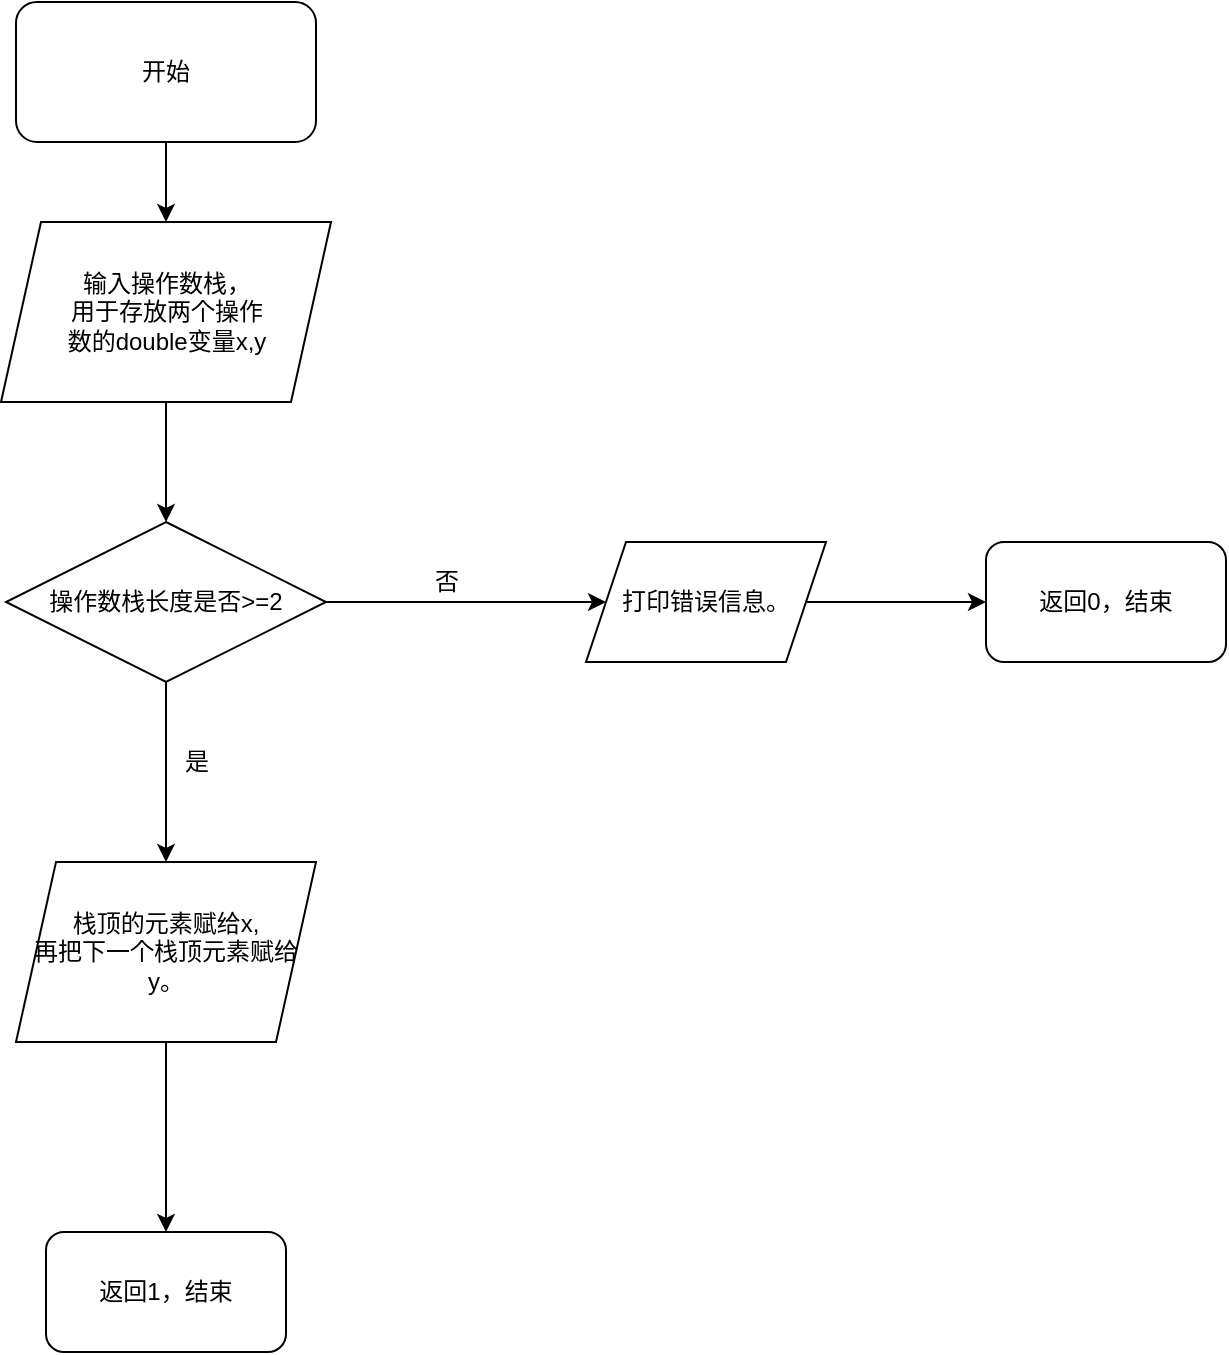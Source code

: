 <mxfile version="13.9.9" type="device"><diagram id="C5RBs43oDa-KdzZeNtuy" name="Page-1"><mxGraphModel dx="1024" dy="592" grid="1" gridSize="10" guides="1" tooltips="1" connect="1" arrows="1" fold="1" page="1" pageScale="1" pageWidth="827" pageHeight="1169" math="0" shadow="0"><root><mxCell id="WIyWlLk6GJQsqaUBKTNV-0"/><mxCell id="WIyWlLk6GJQsqaUBKTNV-1" parent="WIyWlLk6GJQsqaUBKTNV-0"/><mxCell id="PXSxLMAcbSsa4Qqu0O6r-5" value="" style="edgeStyle=orthogonalEdgeStyle;rounded=0;orthogonalLoop=1;jettySize=auto;html=1;" edge="1" parent="WIyWlLk6GJQsqaUBKTNV-1" source="WIyWlLk6GJQsqaUBKTNV-3" target="PXSxLMAcbSsa4Qqu0O6r-1"><mxGeometry relative="1" as="geometry"/></mxCell><mxCell id="WIyWlLk6GJQsqaUBKTNV-3" value="开始" style="whiteSpace=wrap;html=1;fontSize=12;glass=0;strokeWidth=1;shadow=0;rounded=1;" parent="WIyWlLk6GJQsqaUBKTNV-1" vertex="1"><mxGeometry x="145" y="30" width="150" height="70" as="geometry"/></mxCell><mxCell id="PXSxLMAcbSsa4Qqu0O6r-4" value="" style="edgeStyle=orthogonalEdgeStyle;rounded=0;orthogonalLoop=1;jettySize=auto;html=1;" edge="1" parent="WIyWlLk6GJQsqaUBKTNV-1" source="PXSxLMAcbSsa4Qqu0O6r-1" target="PXSxLMAcbSsa4Qqu0O6r-2"><mxGeometry relative="1" as="geometry"/></mxCell><mxCell id="PXSxLMAcbSsa4Qqu0O6r-1" value="输入操作数栈，&lt;br&gt;用于存放两个操作&lt;br&gt;数的double变量x,y" style="shape=parallelogram;perimeter=parallelogramPerimeter;whiteSpace=wrap;html=1;fixedSize=1;rounded=0;" vertex="1" parent="WIyWlLk6GJQsqaUBKTNV-1"><mxGeometry x="137.5" y="140" width="165" height="90" as="geometry"/></mxCell><mxCell id="PXSxLMAcbSsa4Qqu0O6r-11" value="" style="edgeStyle=orthogonalEdgeStyle;rounded=0;orthogonalLoop=1;jettySize=auto;html=1;" edge="1" parent="WIyWlLk6GJQsqaUBKTNV-1" source="PXSxLMAcbSsa4Qqu0O6r-2" target="PXSxLMAcbSsa4Qqu0O6r-10"><mxGeometry relative="1" as="geometry"/></mxCell><mxCell id="PXSxLMAcbSsa4Qqu0O6r-2" value="操作数栈长度是否&amp;gt;=2" style="rhombus;whiteSpace=wrap;html=1;rounded=0;" vertex="1" parent="WIyWlLk6GJQsqaUBKTNV-1"><mxGeometry x="140" y="290" width="160" height="80" as="geometry"/></mxCell><mxCell id="PXSxLMAcbSsa4Qqu0O6r-9" value="" style="edgeStyle=orthogonalEdgeStyle;rounded=0;orthogonalLoop=1;jettySize=auto;html=1;" edge="1" parent="WIyWlLk6GJQsqaUBKTNV-1" source="PXSxLMAcbSsa4Qqu0O6r-6" target="PXSxLMAcbSsa4Qqu0O6r-8"><mxGeometry relative="1" as="geometry"/></mxCell><mxCell id="PXSxLMAcbSsa4Qqu0O6r-6" value="打印错误信息。" style="shape=parallelogram;perimeter=parallelogramPerimeter;whiteSpace=wrap;html=1;fixedSize=1;rounded=0;" vertex="1" parent="WIyWlLk6GJQsqaUBKTNV-1"><mxGeometry x="430" y="300" width="120" height="60" as="geometry"/></mxCell><mxCell id="PXSxLMAcbSsa4Qqu0O6r-7" value="" style="endArrow=classic;html=1;exitX=1;exitY=0.5;exitDx=0;exitDy=0;" edge="1" parent="WIyWlLk6GJQsqaUBKTNV-1" source="PXSxLMAcbSsa4Qqu0O6r-2" target="PXSxLMAcbSsa4Qqu0O6r-6"><mxGeometry width="50" height="50" relative="1" as="geometry"><mxPoint x="390" y="450" as="sourcePoint"/><mxPoint x="440" y="400" as="targetPoint"/></mxGeometry></mxCell><mxCell id="PXSxLMAcbSsa4Qqu0O6r-8" value="返回0，结束" style="whiteSpace=wrap;html=1;rounded=1;" vertex="1" parent="WIyWlLk6GJQsqaUBKTNV-1"><mxGeometry x="630" y="300" width="120" height="60" as="geometry"/></mxCell><mxCell id="PXSxLMAcbSsa4Qqu0O6r-13" value="" style="edgeStyle=orthogonalEdgeStyle;rounded=0;orthogonalLoop=1;jettySize=auto;html=1;" edge="1" parent="WIyWlLk6GJQsqaUBKTNV-1" source="PXSxLMAcbSsa4Qqu0O6r-10" target="PXSxLMAcbSsa4Qqu0O6r-12"><mxGeometry relative="1" as="geometry"/></mxCell><mxCell id="PXSxLMAcbSsa4Qqu0O6r-10" value="栈顶的元素赋给x,&lt;br&gt;再把下一个栈顶元素赋给y。" style="shape=parallelogram;perimeter=parallelogramPerimeter;whiteSpace=wrap;html=1;fixedSize=1;rounded=0;" vertex="1" parent="WIyWlLk6GJQsqaUBKTNV-1"><mxGeometry x="145" y="460" width="150" height="90" as="geometry"/></mxCell><mxCell id="PXSxLMAcbSsa4Qqu0O6r-12" value="返回1，结束" style="whiteSpace=wrap;html=1;rounded=1;" vertex="1" parent="WIyWlLk6GJQsqaUBKTNV-1"><mxGeometry x="160" y="645" width="120" height="60" as="geometry"/></mxCell><mxCell id="PXSxLMAcbSsa4Qqu0O6r-14" value="否" style="text;html=1;resizable=0;autosize=1;align=center;verticalAlign=middle;points=[];fillColor=none;strokeColor=none;rounded=0;" vertex="1" parent="WIyWlLk6GJQsqaUBKTNV-1"><mxGeometry x="345" y="310" width="30" height="20" as="geometry"/></mxCell><mxCell id="PXSxLMAcbSsa4Qqu0O6r-15" value="是&lt;br&gt;" style="text;html=1;resizable=0;autosize=1;align=center;verticalAlign=middle;points=[];fillColor=none;strokeColor=none;rounded=0;" vertex="1" parent="WIyWlLk6GJQsqaUBKTNV-1"><mxGeometry x="220" y="400" width="30" height="20" as="geometry"/></mxCell></root></mxGraphModel></diagram></mxfile>